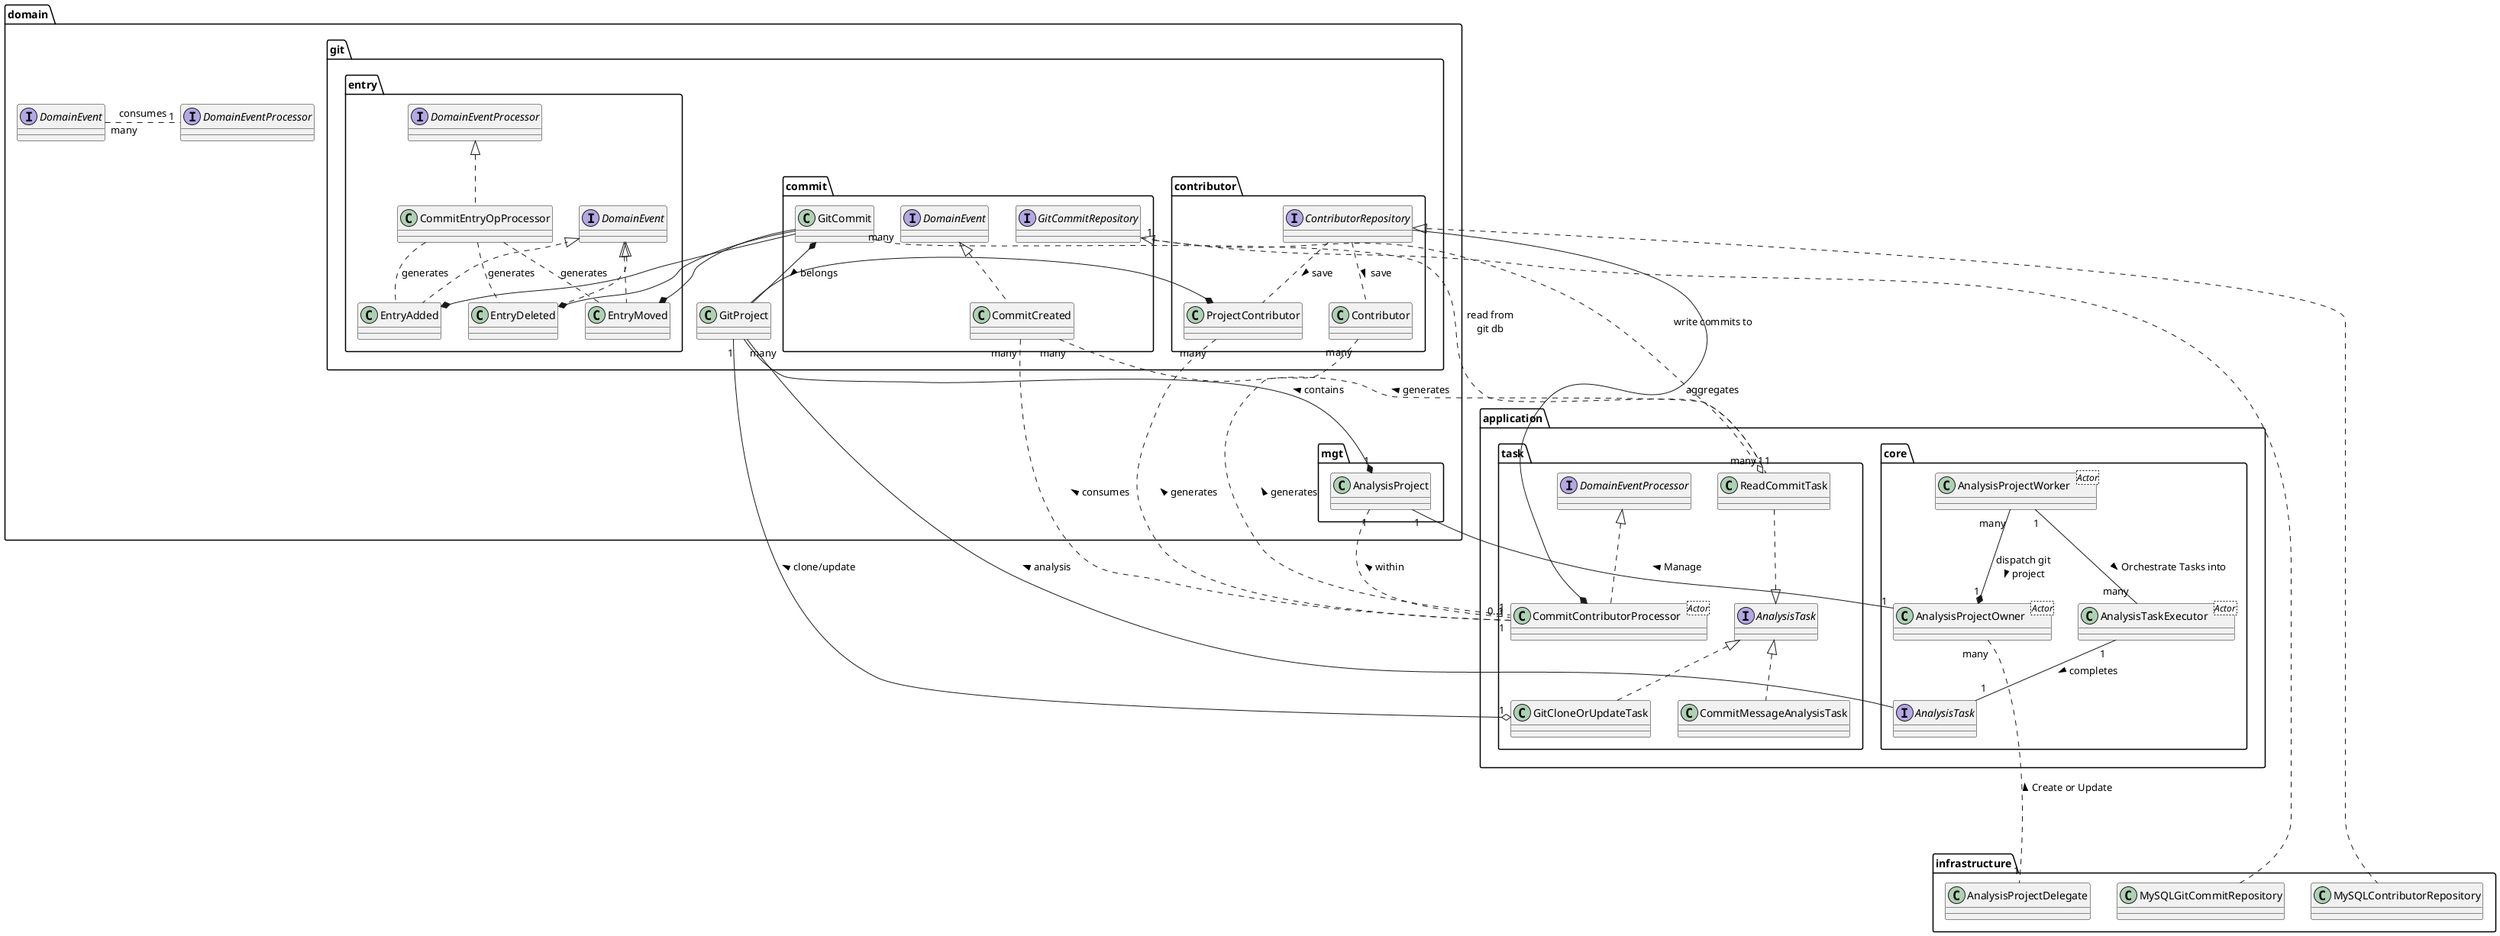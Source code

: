 @startuml
package "domain" {
  interface DomainEvent
  interface DomainEventProcessor
  package "mgt" {
    class AnalysisProject
  }
  package "git" {
  class GitProject
  package "commit" {
    class GitCommit
    class CommitCreated implements DomainEvent
    interface GitCommitRepository
  }
  package "entry" {
    class EntryAdded implements DomainEvent
    class EntryDeleted implements DomainEvent
    class EntryMoved implements DomainEvent
    EntryAdded *-up- GitCommit
    EntryDeleted *-up- GitCommit
    EntryMoved *-up- GitCommit
    class CommitEntryOpProcessor implements DomainEventProcessor
  }
  package "contributor" {
   class Contributor
   class ProjectContributor
   interface ContributorRepository
   ContributorRepository .. Contributor: save >
   ContributorRepository .. ProjectContributor: save >
   ProjectContributor *- GitProject
  }
  }
  AnalysisProject "1" *-up- "many" GitProject: contains >
  DomainEventProcessor "1" .left. "many" DomainEvent: consumes
  GitCommit *-- GitProject: belongs >
  CommitEntryOpProcessor .. EntryAdded: generates
  CommitEntryOpProcessor .. EntryDeleted: generates
  CommitEntryOpProcessor .. EntryMoved: generates
}

package "application.core" {
 class AnalysisProjectOwner<Actor>
 class AnalysisProjectWorker<Actor>
 class AnalysisTaskExecutor<Actor>
 interface AnalysisTask
 AnalysisProjectOwner "1" *-up- "many" AnalysisProjectWorker: dispatch git\nproject >
 AnalysisProjectWorker "1" -- "many" AnalysisTaskExecutor: Orchestrate Tasks into >
 AnalysisTask --up-- GitProject: analysis >
 AnalysisProjectOwner "1" -up- "1" AnalysisProject: Manage >
 AnalysisTaskExecutor "1" -- "1" AnalysisTask: completes >
}

package "application.task" {
 class GitCloneOrUpdateTask implements AnalysisTask
 class ReadCommitTask
 class CommitMessageAnalysisTask implements AnalysisTask
 class CommitContributorProcessor<Actor> implements DomainEventProcessor
 CommitContributorProcessor "1" .up. "many" CommitCreated: consumes >
 CommitContributorProcessor "0..1" .up. "1" AnalysisProject: within >
 CommitContributorProcessor "1" .up. "many" Contributor: generates >
 CommitContributorProcessor "1" .up. "many" ProjectContributor: generates >
 CommitContributorProcessor *-up- ContributorRepository: aggregates

 ReadCommitTask ..|> AnalysisTask
 GitCloneOrUpdateTask "1" o-up- "1" GitProject: clone/update >
 ReadCommitTask "1" .up. "many" GitCommit: read from\ngit db
 ReadCommitTask "many" o.up. "1" GitCommitRepository:  write commits to
 ReadCommitTask "1" .up. "many" CommitCreated: generates >
}

package "infrastructure" {
 class AnalysisProjectDelegate
 class MySQLGitCommitRepository
 class MySQLContributorRepository
 MySQLContributorRepository -..up..|> ContributorRepository
 MySQLGitCommitRepository -..up..|> GitCommitRepository
 AnalysisProjectDelegate "1" ..up.. "many" AnalysisProjectOwner: Create or Update >
}




@enduml

